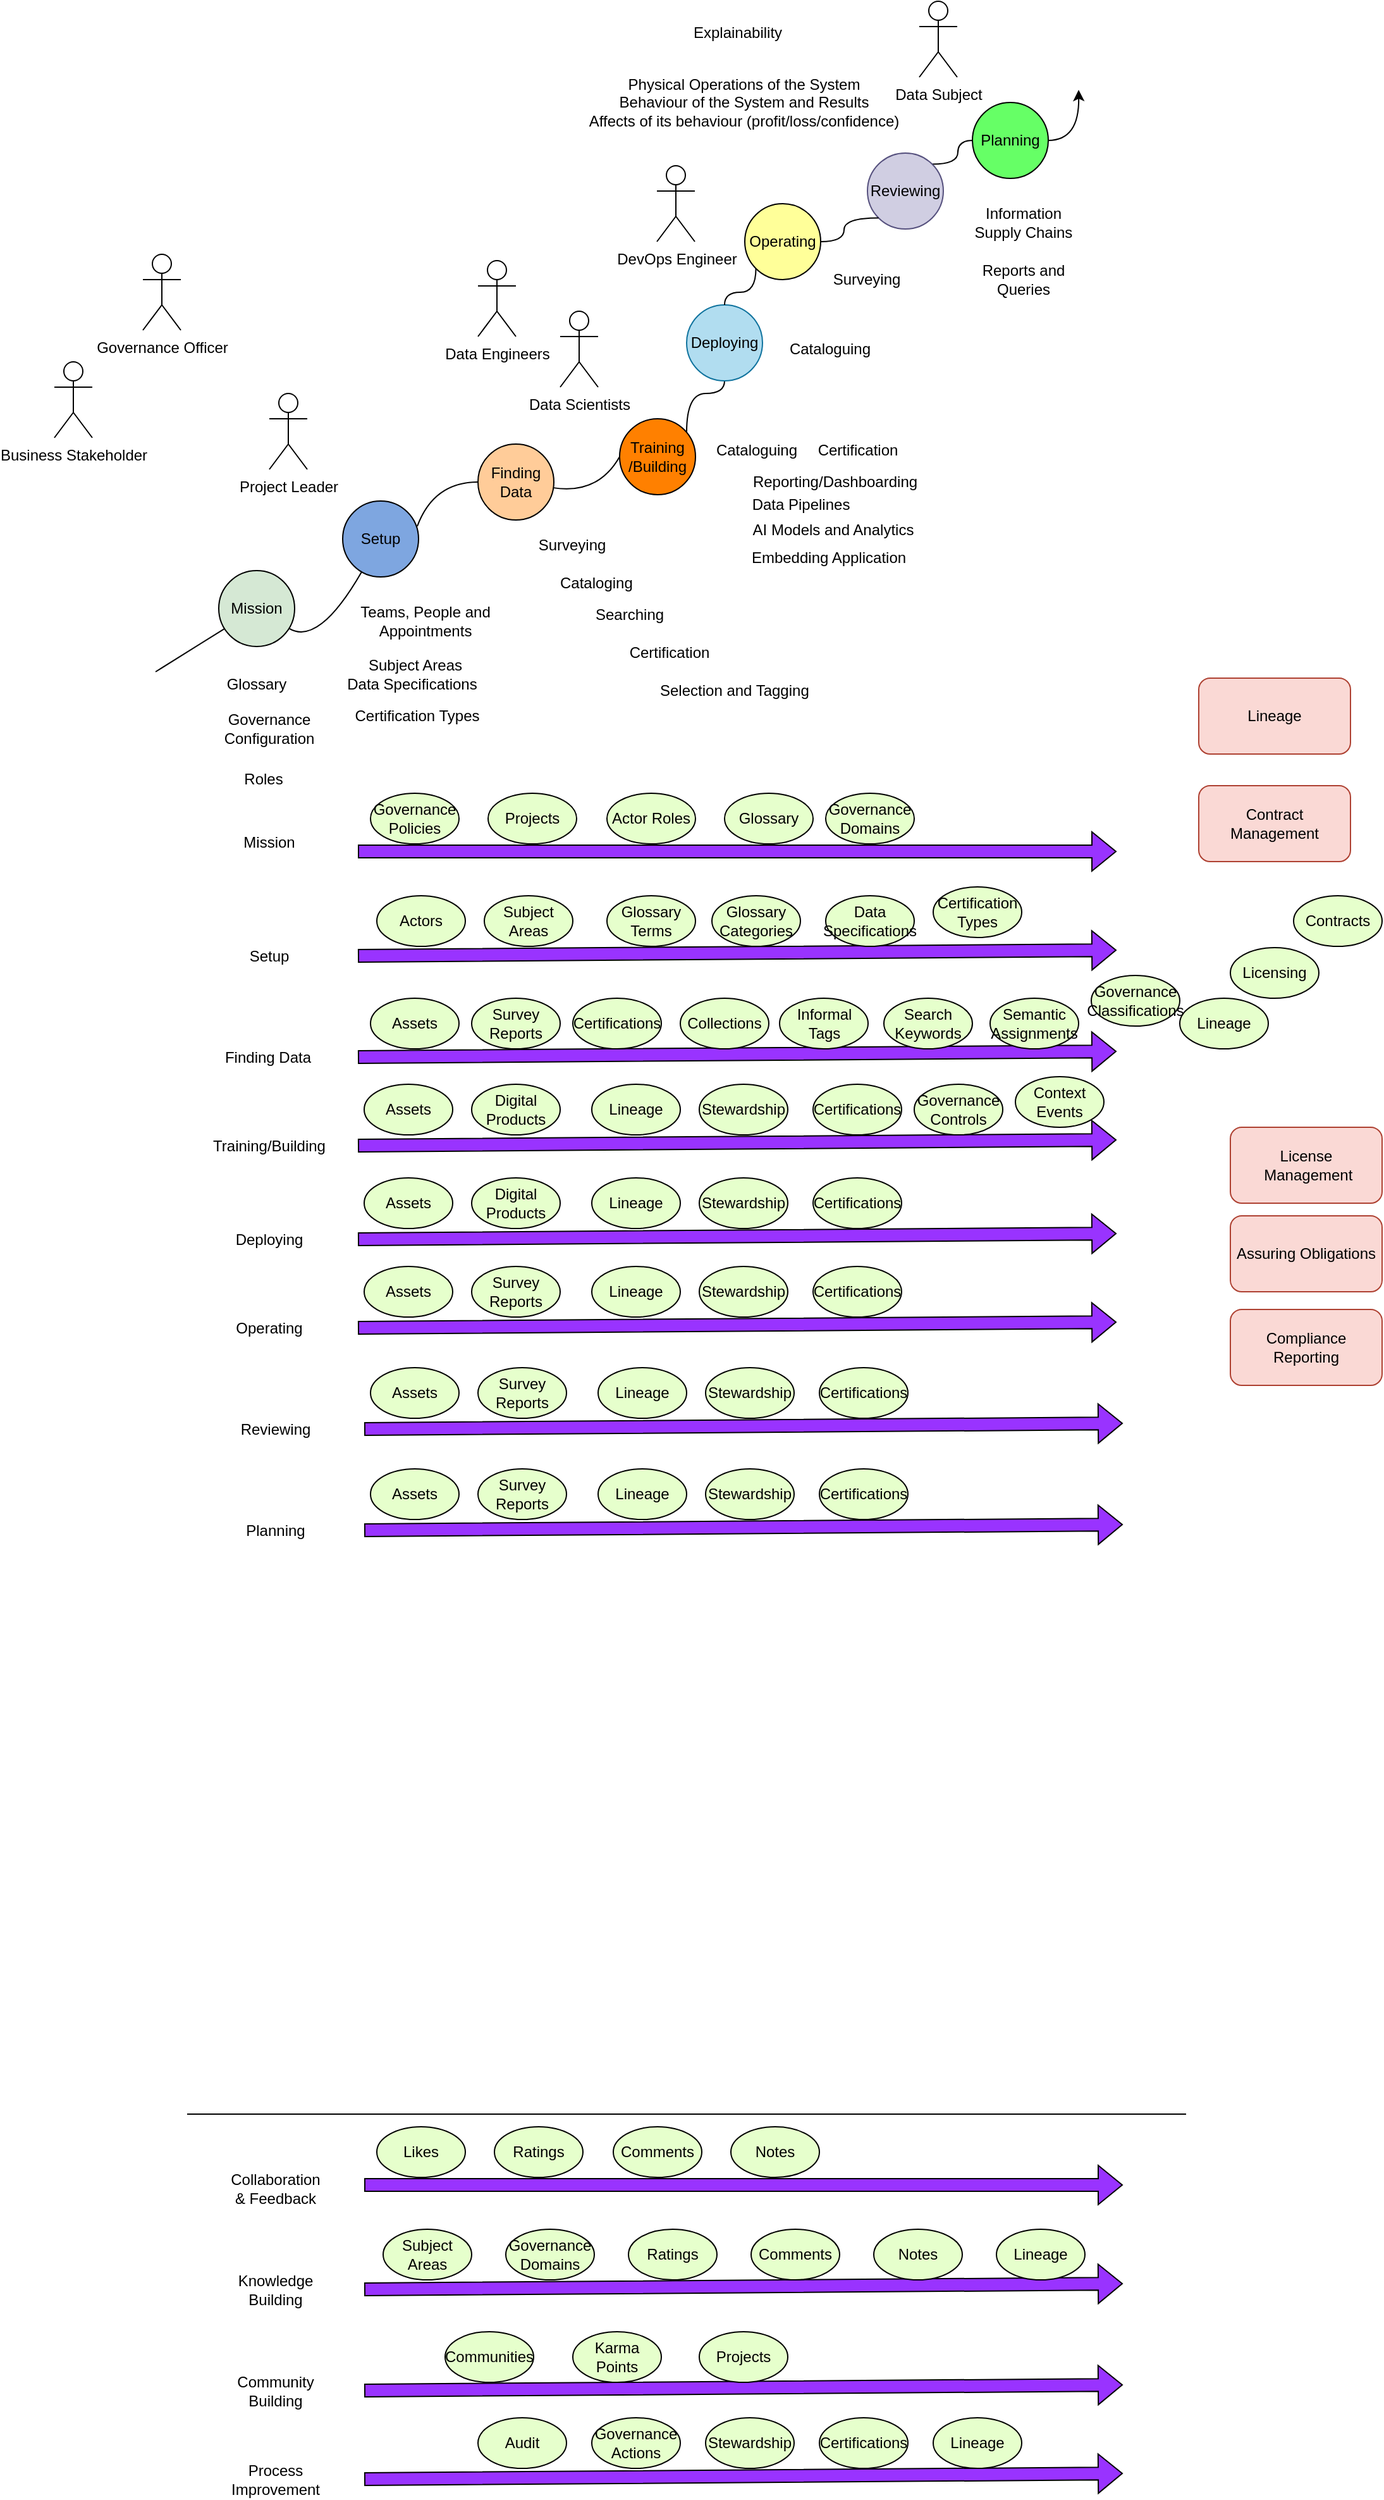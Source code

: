 <mxfile version="24.7.17">
  <diagram name="overview" id="0Nv1wILKSLE7qJswl6Ta">
    <mxGraphModel dx="1862" dy="1841" grid="1" gridSize="10" guides="1" tooltips="1" connect="1" arrows="1" fold="1" page="1" pageScale="1" pageWidth="827" pageHeight="1169" math="0" shadow="0">
      <root>
        <mxCell id="0" />
        <mxCell id="1" parent="0" />
        <mxCell id="sVqCo-_C4q77Dum0ud2K-1" value="" style="curved=1;endArrow=none;html=1;rounded=0;startArrow=none;entryX=0;entryY=0.5;entryDx=0;entryDy=0;" edge="1" parent="1" source="sVqCo-_C4q77Dum0ud2K-8" target="sVqCo-_C4q77Dum0ud2K-2">
          <mxGeometry width="50" height="50" relative="1" as="geometry">
            <mxPoint x="140" y="480" as="sourcePoint" />
            <mxPoint x="700" y="240" as="targetPoint" />
            <Array as="points">
              <mxPoint x="360" y="360" />
            </Array>
          </mxGeometry>
        </mxCell>
        <mxCell id="sVqCo-_C4q77Dum0ud2K-2" value="Training&lt;div&gt;/Building&lt;/div&gt;" style="ellipse;whiteSpace=wrap;html=1;aspect=fixed;fillColor=#FF8000;" vertex="1" parent="1">
          <mxGeometry x="377" y="300" width="60" height="60" as="geometry" />
        </mxCell>
        <mxCell id="sVqCo-_C4q77Dum0ud2K-3" value="" style="curved=1;endArrow=none;html=1;rounded=0;startArrow=none;" edge="1" parent="1" source="sVqCo-_C4q77Dum0ud2K-10" target="sVqCo-_C4q77Dum0ud2K-4">
          <mxGeometry width="50" height="50" relative="1" as="geometry">
            <mxPoint x="69" y="490" as="sourcePoint" />
            <mxPoint x="369.534" y="368.09" as="targetPoint" />
            <Array as="points">
              <mxPoint x="139" y="480" />
            </Array>
          </mxGeometry>
        </mxCell>
        <mxCell id="sVqCo-_C4q77Dum0ud2K-4" value="Setup" style="ellipse;whiteSpace=wrap;html=1;aspect=fixed;fillColor=#7EA6E0;" vertex="1" parent="1">
          <mxGeometry x="158" y="365" width="60" height="60" as="geometry" />
        </mxCell>
        <mxCell id="sVqCo-_C4q77Dum0ud2K-5" value="" style="curved=1;endArrow=none;html=1;rounded=0;startArrow=none;edgeStyle=orthogonalEdgeStyle;entryX=0.5;entryY=1;entryDx=0;entryDy=0;" edge="1" parent="1" source="sVqCo-_C4q77Dum0ud2K-2" target="sVqCo-_C4q77Dum0ud2K-61">
          <mxGeometry width="50" height="50" relative="1" as="geometry">
            <mxPoint x="430" y="300" as="sourcePoint" />
            <mxPoint x="700" y="150" as="targetPoint" />
            <Array as="points">
              <mxPoint x="430" y="280" />
            </Array>
          </mxGeometry>
        </mxCell>
        <mxCell id="sVqCo-_C4q77Dum0ud2K-6" value="Operating" style="ellipse;whiteSpace=wrap;html=1;aspect=fixed;fillColor=#FFFF99;" vertex="1" parent="1">
          <mxGeometry x="476" y="130" width="60" height="60" as="geometry" />
        </mxCell>
        <mxCell id="sVqCo-_C4q77Dum0ud2K-7" value="" style="curved=1;endArrow=none;html=1;rounded=0;startArrow=none;entryX=0;entryY=0.5;entryDx=0;entryDy=0;exitX=0.983;exitY=0.333;exitDx=0;exitDy=0;exitPerimeter=0;" edge="1" parent="1" source="sVqCo-_C4q77Dum0ud2K-4" target="sVqCo-_C4q77Dum0ud2K-8">
          <mxGeometry width="50" height="50" relative="1" as="geometry">
            <mxPoint x="208.966" y="428.573" as="sourcePoint" />
            <mxPoint x="251.841" y="399.71" as="targetPoint" />
            <Array as="points">
              <mxPoint x="230" y="350" />
            </Array>
          </mxGeometry>
        </mxCell>
        <mxCell id="sVqCo-_C4q77Dum0ud2K-8" value="Finding Data" style="ellipse;whiteSpace=wrap;html=1;aspect=fixed;fillColor=#FFCC99;" vertex="1" parent="1">
          <mxGeometry x="265" y="320" width="60" height="60" as="geometry" />
        </mxCell>
        <mxCell id="sVqCo-_C4q77Dum0ud2K-9" value="" style="curved=1;endArrow=none;html=1;rounded=0;" edge="1" parent="1" target="sVqCo-_C4q77Dum0ud2K-10">
          <mxGeometry width="50" height="50" relative="1" as="geometry">
            <mxPoint x="10" y="500" as="sourcePoint" />
            <mxPoint x="152.663" y="444.366" as="targetPoint" />
            <Array as="points" />
          </mxGeometry>
        </mxCell>
        <mxCell id="sVqCo-_C4q77Dum0ud2K-10" value="Mission" style="ellipse;whiteSpace=wrap;html=1;aspect=fixed;fillColor=#D5E8D4;" vertex="1" parent="1">
          <mxGeometry x="60" y="420" width="60" height="60" as="geometry" />
        </mxCell>
        <mxCell id="sVqCo-_C4q77Dum0ud2K-11" value="" style="curved=1;endArrow=none;html=1;rounded=0;startArrow=none;edgeStyle=orthogonalEdgeStyle;exitX=1;exitY=0;exitDx=0;exitDy=0;" edge="1" parent="1" source="sVqCo-_C4q77Dum0ud2K-56" target="sVqCo-_C4q77Dum0ud2K-13">
          <mxGeometry width="50" height="50" relative="1" as="geometry">
            <mxPoint x="487.639" y="220" as="sourcePoint" />
            <mxPoint x="700" y="150" as="targetPoint" />
            <Array as="points" />
          </mxGeometry>
        </mxCell>
        <mxCell id="sVqCo-_C4q77Dum0ud2K-12" style="edgeStyle=orthogonalEdgeStyle;curved=1;rounded=0;orthogonalLoop=1;jettySize=auto;html=1;exitX=1;exitY=0.5;exitDx=0;exitDy=0;" edge="1" parent="1" source="sVqCo-_C4q77Dum0ud2K-13">
          <mxGeometry relative="1" as="geometry">
            <mxPoint x="740" y="40" as="targetPoint" />
          </mxGeometry>
        </mxCell>
        <mxCell id="sVqCo-_C4q77Dum0ud2K-13" value="Planning" style="ellipse;whiteSpace=wrap;html=1;aspect=fixed;fillColor=#66FF66;" vertex="1" parent="1">
          <mxGeometry x="656" y="50" width="60" height="60" as="geometry" />
        </mxCell>
        <mxCell id="sVqCo-_C4q77Dum0ud2K-14" value="Governance Configuration&lt;br&gt;" style="text;html=1;strokeColor=none;fillColor=none;align=center;verticalAlign=middle;whiteSpace=wrap;rounded=0;" vertex="1" parent="1">
          <mxGeometry x="69.5" y="530" width="60" height="30" as="geometry" />
        </mxCell>
        <mxCell id="sVqCo-_C4q77Dum0ud2K-15" value="Glossary" style="text;html=1;strokeColor=none;fillColor=none;align=center;verticalAlign=middle;whiteSpace=wrap;rounded=0;" vertex="1" parent="1">
          <mxGeometry x="60" y="495" width="60" height="30" as="geometry" />
        </mxCell>
        <mxCell id="sVqCo-_C4q77Dum0ud2K-16" value="Surveying" style="text;html=1;strokeColor=none;fillColor=none;align=center;verticalAlign=middle;whiteSpace=wrap;rounded=0;" vertex="1" parent="1">
          <mxGeometry x="524" y="175" width="97" height="30" as="geometry" />
        </mxCell>
        <mxCell id="sVqCo-_C4q77Dum0ud2K-17" value="Cataloging" style="text;html=1;strokeColor=none;fillColor=none;align=left;verticalAlign=middle;whiteSpace=wrap;rounded=0;" vertex="1" parent="1">
          <mxGeometry x="328" y="415" width="60" height="30" as="geometry" />
        </mxCell>
        <mxCell id="sVqCo-_C4q77Dum0ud2K-19" value="AI Models and Analytics" style="text;html=1;strokeColor=none;fillColor=none;align=center;verticalAlign=middle;whiteSpace=wrap;rounded=0;" vertex="1" parent="1">
          <mxGeometry x="476.5" y="380" width="137.5" height="15" as="geometry" />
        </mxCell>
        <mxCell id="sVqCo-_C4q77Dum0ud2K-20" value="Reporting/Dashboarding" style="text;html=1;strokeColor=none;fillColor=none;align=center;verticalAlign=middle;whiteSpace=wrap;rounded=0;" vertex="1" parent="1">
          <mxGeometry x="470" y="335" width="155" height="30" as="geometry" />
        </mxCell>
        <mxCell id="sVqCo-_C4q77Dum0ud2K-21" value="Collaboration &amp;amp; Feedback" style="text;html=1;strokeColor=none;fillColor=none;align=center;verticalAlign=middle;whiteSpace=wrap;rounded=0;" vertex="1" parent="1">
          <mxGeometry x="75" y="1684" width="60" height="30" as="geometry" />
        </mxCell>
        <mxCell id="sVqCo-_C4q77Dum0ud2K-22" value="" style="shape=flexArrow;endArrow=classic;html=1;rounded=0;curved=1;fillColor=#9933FF;" edge="1" parent="1">
          <mxGeometry width="50" height="50" relative="1" as="geometry">
            <mxPoint x="175" y="1696" as="sourcePoint" />
            <mxPoint x="775" y="1696" as="targetPoint" />
          </mxGeometry>
        </mxCell>
        <mxCell id="sVqCo-_C4q77Dum0ud2K-23" value="Knowledge Building" style="text;html=1;strokeColor=none;fillColor=none;align=center;verticalAlign=middle;whiteSpace=wrap;rounded=0;" vertex="1" parent="1">
          <mxGeometry x="75" y="1764" width="60" height="30" as="geometry" />
        </mxCell>
        <mxCell id="sVqCo-_C4q77Dum0ud2K-24" value="" style="shape=flexArrow;endArrow=classic;html=1;rounded=0;curved=1;fillColor=#9933FF;" edge="1" parent="1">
          <mxGeometry width="50" height="50" relative="1" as="geometry">
            <mxPoint x="175" y="1778.5" as="sourcePoint" />
            <mxPoint x="775" y="1774" as="targetPoint" />
          </mxGeometry>
        </mxCell>
        <mxCell id="sVqCo-_C4q77Dum0ud2K-25" value="Community Building" style="text;html=1;strokeColor=none;fillColor=none;align=center;verticalAlign=middle;whiteSpace=wrap;rounded=0;" vertex="1" parent="1">
          <mxGeometry x="75" y="1844" width="60" height="30" as="geometry" />
        </mxCell>
        <mxCell id="sVqCo-_C4q77Dum0ud2K-26" value="" style="shape=flexArrow;endArrow=classic;html=1;rounded=0;curved=1;fillColor=#9933FF;" edge="1" parent="1">
          <mxGeometry width="50" height="50" relative="1" as="geometry">
            <mxPoint x="175" y="1858.5" as="sourcePoint" />
            <mxPoint x="775" y="1854" as="targetPoint" />
          </mxGeometry>
        </mxCell>
        <mxCell id="sVqCo-_C4q77Dum0ud2K-27" value="Process Improvement" style="text;html=1;strokeColor=none;fillColor=none;align=center;verticalAlign=middle;whiteSpace=wrap;rounded=0;" vertex="1" parent="1">
          <mxGeometry x="75" y="1914" width="60" height="30" as="geometry" />
        </mxCell>
        <mxCell id="sVqCo-_C4q77Dum0ud2K-28" value="" style="shape=flexArrow;endArrow=classic;html=1;rounded=0;curved=1;fillColor=#9933FF;" edge="1" parent="1">
          <mxGeometry width="50" height="50" relative="1" as="geometry">
            <mxPoint x="175" y="1928.5" as="sourcePoint" />
            <mxPoint x="775" y="1924" as="targetPoint" />
          </mxGeometry>
        </mxCell>
        <mxCell id="sVqCo-_C4q77Dum0ud2K-29" value="Likes" style="ellipse;whiteSpace=wrap;html=1;fillColor=#E6FFCC;" vertex="1" parent="1">
          <mxGeometry x="185" y="1650" width="70" height="40" as="geometry" />
        </mxCell>
        <mxCell id="sVqCo-_C4q77Dum0ud2K-30" value="Comments" style="ellipse;whiteSpace=wrap;html=1;fillColor=#E6FFCC;" vertex="1" parent="1">
          <mxGeometry x="372" y="1650" width="70" height="40" as="geometry" />
        </mxCell>
        <mxCell id="sVqCo-_C4q77Dum0ud2K-31" value="Communities" style="ellipse;whiteSpace=wrap;html=1;fillColor=#E6FFCC;" vertex="1" parent="1">
          <mxGeometry x="239" y="1812" width="70" height="40" as="geometry" />
        </mxCell>
        <mxCell id="sVqCo-_C4q77Dum0ud2K-32" value="Ratings" style="ellipse;whiteSpace=wrap;html=1;fillColor=#E6FFCC;" vertex="1" parent="1">
          <mxGeometry x="384" y="1731" width="70" height="40" as="geometry" />
        </mxCell>
        <mxCell id="sVqCo-_C4q77Dum0ud2K-33" value="Karma Points" style="ellipse;whiteSpace=wrap;html=1;fillColor=#E6FFCC;" vertex="1" parent="1">
          <mxGeometry x="340" y="1812" width="70" height="40" as="geometry" />
        </mxCell>
        <mxCell id="sVqCo-_C4q77Dum0ud2K-34" value="Governance Actions" style="ellipse;whiteSpace=wrap;html=1;fillColor=#E6FFCC;" vertex="1" parent="1">
          <mxGeometry x="355" y="1880" width="70" height="40" as="geometry" />
        </mxCell>
        <mxCell id="sVqCo-_C4q77Dum0ud2K-35" value="Stewardship" style="ellipse;whiteSpace=wrap;html=1;fillColor=#E6FFCC;" vertex="1" parent="1">
          <mxGeometry x="445" y="1880" width="70" height="40" as="geometry" />
        </mxCell>
        <mxCell id="sVqCo-_C4q77Dum0ud2K-36" value="Subject Areas" style="ellipse;whiteSpace=wrap;html=1;fillColor=#E6FFCC;" vertex="1" parent="1">
          <mxGeometry x="190" y="1731" width="70" height="40" as="geometry" />
        </mxCell>
        <mxCell id="sVqCo-_C4q77Dum0ud2K-37" value="Governance Domains" style="ellipse;whiteSpace=wrap;html=1;fillColor=#E6FFCC;" vertex="1" parent="1">
          <mxGeometry x="287" y="1731" width="70" height="40" as="geometry" />
        </mxCell>
        <mxCell id="sVqCo-_C4q77Dum0ud2K-38" value="Notes" style="ellipse;whiteSpace=wrap;html=1;fillColor=#E6FFCC;" vertex="1" parent="1">
          <mxGeometry x="465" y="1650" width="70" height="40" as="geometry" />
        </mxCell>
        <mxCell id="sVqCo-_C4q77Dum0ud2K-39" value="Ratings" style="ellipse;whiteSpace=wrap;html=1;fillColor=#E6FFCC;" vertex="1" parent="1">
          <mxGeometry x="278" y="1650" width="70" height="40" as="geometry" />
        </mxCell>
        <mxCell id="sVqCo-_C4q77Dum0ud2K-40" value="Certifications" style="ellipse;whiteSpace=wrap;html=1;fillColor=#E6FFCC;" vertex="1" parent="1">
          <mxGeometry x="535" y="1880" width="70" height="40" as="geometry" />
        </mxCell>
        <mxCell id="sVqCo-_C4q77Dum0ud2K-41" value="Notes" style="ellipse;whiteSpace=wrap;html=1;fillColor=#E6FFCC;" vertex="1" parent="1">
          <mxGeometry x="578" y="1731" width="70" height="40" as="geometry" />
        </mxCell>
        <mxCell id="sVqCo-_C4q77Dum0ud2K-42" value="Comments" style="ellipse;whiteSpace=wrap;html=1;fillColor=#E6FFCC;" vertex="1" parent="1">
          <mxGeometry x="481" y="1731" width="70" height="40" as="geometry" />
        </mxCell>
        <mxCell id="sVqCo-_C4q77Dum0ud2K-43" value="Lineage" style="ellipse;whiteSpace=wrap;html=1;fillColor=#E6FFCC;" vertex="1" parent="1">
          <mxGeometry x="675" y="1731" width="70" height="40" as="geometry" />
        </mxCell>
        <mxCell id="sVqCo-_C4q77Dum0ud2K-44" value="Lineage" style="ellipse;whiteSpace=wrap;html=1;fillColor=#E6FFCC;" vertex="1" parent="1">
          <mxGeometry x="625" y="1880" width="70" height="40" as="geometry" />
        </mxCell>
        <mxCell id="sVqCo-_C4q77Dum0ud2K-45" value="Audit" style="ellipse;whiteSpace=wrap;html=1;fillColor=#E6FFCC;" vertex="1" parent="1">
          <mxGeometry x="265" y="1880" width="70" height="40" as="geometry" />
        </mxCell>
        <mxCell id="sVqCo-_C4q77Dum0ud2K-46" value="Projects" style="ellipse;whiteSpace=wrap;html=1;fillColor=#E6FFCC;" vertex="1" parent="1">
          <mxGeometry x="440" y="1812" width="70" height="40" as="geometry" />
        </mxCell>
        <mxCell id="sVqCo-_C4q77Dum0ud2K-47" value="Subject Areas" style="text;html=1;strokeColor=none;fillColor=none;align=center;verticalAlign=middle;whiteSpace=wrap;rounded=0;" vertex="1" parent="1">
          <mxGeometry x="170" y="480" width="91" height="30" as="geometry" />
        </mxCell>
        <mxCell id="sVqCo-_C4q77Dum0ud2K-48" value="Data Pipelines" style="text;html=1;align=center;verticalAlign=middle;resizable=0;points=[];autosize=1;strokeColor=none;fillColor=none;" vertex="1" parent="1">
          <mxGeometry x="470" y="353" width="100" height="30" as="geometry" />
        </mxCell>
        <mxCell id="sVqCo-_C4q77Dum0ud2K-49" value="Roles" style="text;html=1;align=center;verticalAlign=middle;resizable=0;points=[];autosize=1;strokeColor=none;fillColor=none;" vertex="1" parent="1">
          <mxGeometry x="69.5" y="570" width="50" height="30" as="geometry" />
        </mxCell>
        <mxCell id="sVqCo-_C4q77Dum0ud2K-50" value="Teams, People and&lt;br&gt;Appointments" style="text;html=1;align=center;verticalAlign=middle;resizable=0;points=[];autosize=1;strokeColor=none;fillColor=none;" vertex="1" parent="1">
          <mxGeometry x="158" y="440" width="130" height="40" as="geometry" />
        </mxCell>
        <mxCell id="sVqCo-_C4q77Dum0ud2K-51" value="Selection and Tagging" style="text;html=1;align=left;verticalAlign=middle;resizable=0;points=[];autosize=1;strokeColor=none;fillColor=none;" vertex="1" parent="1">
          <mxGeometry x="407" y="500" width="140" height="30" as="geometry" />
        </mxCell>
        <mxCell id="sVqCo-_C4q77Dum0ud2K-53" value="Data Specifications" style="text;html=1;strokeColor=none;fillColor=none;align=center;verticalAlign=middle;whiteSpace=wrap;rounded=0;" vertex="1" parent="1">
          <mxGeometry x="160" y="495" width="106" height="30" as="geometry" />
        </mxCell>
        <mxCell id="sVqCo-_C4q77Dum0ud2K-54" value="Searching" style="text;html=1;strokeColor=none;fillColor=none;align=left;verticalAlign=middle;whiteSpace=wrap;rounded=0;" vertex="1" parent="1">
          <mxGeometry x="356" y="440" width="60" height="30" as="geometry" />
        </mxCell>
        <mxCell id="sVqCo-_C4q77Dum0ud2K-56" value="Reviewing" style="ellipse;whiteSpace=wrap;html=1;aspect=fixed;fillColor=#d0cee2;strokeColor=#56517e;" vertex="1" parent="1">
          <mxGeometry x="573" y="90" width="60" height="60" as="geometry" />
        </mxCell>
        <mxCell id="sVqCo-_C4q77Dum0ud2K-57" value="Information Supply Chains" style="text;html=1;strokeColor=none;fillColor=none;align=center;verticalAlign=middle;whiteSpace=wrap;rounded=0;" vertex="1" parent="1">
          <mxGeometry x="648" y="130" width="97" height="30" as="geometry" />
        </mxCell>
        <mxCell id="sVqCo-_C4q77Dum0ud2K-58" value="Certification Types" style="text;html=1;strokeColor=none;fillColor=none;align=center;verticalAlign=middle;whiteSpace=wrap;rounded=0;" vertex="1" parent="1">
          <mxGeometry x="164" y="520" width="106" height="30" as="geometry" />
        </mxCell>
        <mxCell id="sVqCo-_C4q77Dum0ud2K-59" value="Certification" style="text;html=1;align=center;verticalAlign=middle;resizable=0;points=[];autosize=1;strokeColor=none;fillColor=none;" vertex="1" parent="1">
          <mxGeometry x="371" y="470" width="90" height="30" as="geometry" />
        </mxCell>
        <mxCell id="sVqCo-_C4q77Dum0ud2K-60" value="" style="curved=1;endArrow=none;html=1;rounded=0;startArrow=none;edgeStyle=orthogonalEdgeStyle;exitX=1;exitY=0.5;exitDx=0;exitDy=0;entryX=0;entryY=1;entryDx=0;entryDy=0;" edge="1" parent="1" source="sVqCo-_C4q77Dum0ud2K-6" target="sVqCo-_C4q77Dum0ud2K-56">
          <mxGeometry width="50" height="50" relative="1" as="geometry">
            <mxPoint x="550" y="250" as="sourcePoint" />
            <mxPoint x="650" y="220" as="targetPoint" />
            <Array as="points" />
          </mxGeometry>
        </mxCell>
        <mxCell id="sVqCo-_C4q77Dum0ud2K-61" value="Deploying" style="ellipse;whiteSpace=wrap;html=1;aspect=fixed;fillColor=#b1ddf0;strokeColor=#10739e;" vertex="1" parent="1">
          <mxGeometry x="430" y="210" width="60" height="60" as="geometry" />
        </mxCell>
        <mxCell id="sVqCo-_C4q77Dum0ud2K-62" value="" style="curved=1;endArrow=none;html=1;rounded=0;startArrow=none;edgeStyle=orthogonalEdgeStyle;exitX=0.5;exitY=0;exitDx=0;exitDy=0;entryX=0;entryY=1;entryDx=0;entryDy=0;" edge="1" parent="1" source="sVqCo-_C4q77Dum0ud2K-61" target="sVqCo-_C4q77Dum0ud2K-6">
          <mxGeometry width="50" height="50" relative="1" as="geometry">
            <mxPoint x="520" y="220" as="sourcePoint" />
            <mxPoint x="580" y="191" as="targetPoint" />
            <Array as="points" />
          </mxGeometry>
        </mxCell>
        <mxCell id="sVqCo-_C4q77Dum0ud2K-64" value="Cataloguing" style="text;html=1;strokeColor=none;fillColor=none;align=center;verticalAlign=middle;whiteSpace=wrap;rounded=0;" vertex="1" parent="1">
          <mxGeometry x="495" y="230" width="97" height="30" as="geometry" />
        </mxCell>
        <mxCell id="sVqCo-_C4q77Dum0ud2K-65" value="Cataloguing" style="text;html=1;strokeColor=none;fillColor=none;align=center;verticalAlign=middle;whiteSpace=wrap;rounded=0;" vertex="1" parent="1">
          <mxGeometry x="436.5" y="310" width="97" height="30" as="geometry" />
        </mxCell>
        <mxCell id="sVqCo-_C4q77Dum0ud2K-66" value="Embedding Application" style="text;html=1;strokeColor=none;fillColor=none;align=center;verticalAlign=middle;whiteSpace=wrap;rounded=0;" vertex="1" parent="1">
          <mxGeometry x="465" y="395" width="155" height="30" as="geometry" />
        </mxCell>
        <mxCell id="sVqCo-_C4q77Dum0ud2K-68" value="Mission" style="text;html=1;strokeColor=none;fillColor=none;align=center;verticalAlign=middle;whiteSpace=wrap;rounded=0;" vertex="1" parent="1">
          <mxGeometry x="70" y="620" width="60" height="30" as="geometry" />
        </mxCell>
        <mxCell id="sVqCo-_C4q77Dum0ud2K-69" value="" style="shape=flexArrow;endArrow=classic;html=1;rounded=0;curved=1;fillColor=#9933FF;" edge="1" parent="1">
          <mxGeometry width="50" height="50" relative="1" as="geometry">
            <mxPoint x="170" y="642" as="sourcePoint" />
            <mxPoint x="770" y="642" as="targetPoint" />
          </mxGeometry>
        </mxCell>
        <mxCell id="sVqCo-_C4q77Dum0ud2K-70" value="Setup" style="text;html=1;strokeColor=none;fillColor=none;align=center;verticalAlign=middle;whiteSpace=wrap;rounded=0;" vertex="1" parent="1">
          <mxGeometry x="70" y="710" width="60" height="30" as="geometry" />
        </mxCell>
        <mxCell id="sVqCo-_C4q77Dum0ud2K-71" value="" style="shape=flexArrow;endArrow=classic;html=1;rounded=0;curved=1;fillColor=#9933FF;" edge="1" parent="1">
          <mxGeometry width="50" height="50" relative="1" as="geometry">
            <mxPoint x="170" y="724.5" as="sourcePoint" />
            <mxPoint x="770" y="720" as="targetPoint" />
          </mxGeometry>
        </mxCell>
        <mxCell id="sVqCo-_C4q77Dum0ud2K-72" value="Finding Data" style="text;html=1;strokeColor=none;fillColor=none;align=center;verticalAlign=middle;whiteSpace=wrap;rounded=0;" vertex="1" parent="1">
          <mxGeometry x="59" y="790" width="80" height="30" as="geometry" />
        </mxCell>
        <mxCell id="sVqCo-_C4q77Dum0ud2K-73" value="" style="shape=flexArrow;endArrow=classic;html=1;rounded=0;curved=1;fillColor=#9933FF;" edge="1" parent="1">
          <mxGeometry width="50" height="50" relative="1" as="geometry">
            <mxPoint x="170" y="804.5" as="sourcePoint" />
            <mxPoint x="770" y="800" as="targetPoint" />
          </mxGeometry>
        </mxCell>
        <mxCell id="sVqCo-_C4q77Dum0ud2K-74" value="Training/Building" style="text;html=1;strokeColor=none;fillColor=none;align=center;verticalAlign=middle;whiteSpace=wrap;rounded=0;" vertex="1" parent="1">
          <mxGeometry x="70" y="860" width="60" height="30" as="geometry" />
        </mxCell>
        <mxCell id="sVqCo-_C4q77Dum0ud2K-75" value="" style="shape=flexArrow;endArrow=classic;html=1;rounded=0;curved=1;fillColor=#9933FF;" edge="1" parent="1">
          <mxGeometry width="50" height="50" relative="1" as="geometry">
            <mxPoint x="170" y="874.5" as="sourcePoint" />
            <mxPoint x="770" y="870" as="targetPoint" />
          </mxGeometry>
        </mxCell>
        <mxCell id="sVqCo-_C4q77Dum0ud2K-76" value="Governance Policies" style="ellipse;whiteSpace=wrap;html=1;fillColor=#E6FFCC;" vertex="1" parent="1">
          <mxGeometry x="180" y="596" width="70" height="40" as="geometry" />
        </mxCell>
        <mxCell id="sVqCo-_C4q77Dum0ud2K-77" value="Actor Roles" style="ellipse;whiteSpace=wrap;html=1;fillColor=#E6FFCC;" vertex="1" parent="1">
          <mxGeometry x="367" y="596" width="70" height="40" as="geometry" />
        </mxCell>
        <mxCell id="sVqCo-_C4q77Dum0ud2K-78" value="Assets" style="ellipse;whiteSpace=wrap;html=1;fillColor=#E6FFCC;" vertex="1" parent="1">
          <mxGeometry x="180" y="758" width="70" height="40" as="geometry" />
        </mxCell>
        <mxCell id="sVqCo-_C4q77Dum0ud2K-79" value="Subject Areas" style="ellipse;whiteSpace=wrap;html=1;fillColor=#E6FFCC;" vertex="1" parent="1">
          <mxGeometry x="270" y="677" width="70" height="40" as="geometry" />
        </mxCell>
        <mxCell id="sVqCo-_C4q77Dum0ud2K-80" value="Survey Reports" style="ellipse;whiteSpace=wrap;html=1;fillColor=#E6FFCC;" vertex="1" parent="1">
          <mxGeometry x="260" y="758" width="70" height="40" as="geometry" />
        </mxCell>
        <mxCell id="sVqCo-_C4q77Dum0ud2K-81" value="Digital&lt;div&gt;Products&lt;/div&gt;" style="ellipse;whiteSpace=wrap;html=1;fillColor=#E6FFCC;" vertex="1" parent="1">
          <mxGeometry x="260" y="826" width="70" height="40" as="geometry" />
        </mxCell>
        <mxCell id="sVqCo-_C4q77Dum0ud2K-82" value="Stewardship" style="ellipse;whiteSpace=wrap;html=1;fillColor=#E6FFCC;" vertex="1" parent="1">
          <mxGeometry x="440" y="826" width="70" height="40" as="geometry" />
        </mxCell>
        <mxCell id="sVqCo-_C4q77Dum0ud2K-83" value="Actors" style="ellipse;whiteSpace=wrap;html=1;fillColor=#E6FFCC;" vertex="1" parent="1">
          <mxGeometry x="185" y="677" width="70" height="40" as="geometry" />
        </mxCell>
        <mxCell id="sVqCo-_C4q77Dum0ud2K-84" value="Governance Domains" style="ellipse;whiteSpace=wrap;html=1;fillColor=#E6FFCC;" vertex="1" parent="1">
          <mxGeometry x="540" y="596" width="70" height="40" as="geometry" />
        </mxCell>
        <mxCell id="sVqCo-_C4q77Dum0ud2K-85" value="Glossary" style="ellipse;whiteSpace=wrap;html=1;fillColor=#E6FFCC;" vertex="1" parent="1">
          <mxGeometry x="460" y="596" width="70" height="40" as="geometry" />
        </mxCell>
        <mxCell id="sVqCo-_C4q77Dum0ud2K-86" value="Projects" style="ellipse;whiteSpace=wrap;html=1;fillColor=#E6FFCC;" vertex="1" parent="1">
          <mxGeometry x="273" y="596" width="70" height="40" as="geometry" />
        </mxCell>
        <mxCell id="sVqCo-_C4q77Dum0ud2K-87" value="Certifications" style="ellipse;whiteSpace=wrap;html=1;fillColor=#E6FFCC;" vertex="1" parent="1">
          <mxGeometry x="530" y="826" width="70" height="40" as="geometry" />
        </mxCell>
        <mxCell id="sVqCo-_C4q77Dum0ud2K-88" value="Data Specifications" style="ellipse;whiteSpace=wrap;html=1;fillColor=#E6FFCC;" vertex="1" parent="1">
          <mxGeometry x="540" y="677" width="70" height="40" as="geometry" />
        </mxCell>
        <mxCell id="sVqCo-_C4q77Dum0ud2K-89" value="Glossary Categories" style="ellipse;whiteSpace=wrap;html=1;fillColor=#E6FFCC;" vertex="1" parent="1">
          <mxGeometry x="450" y="677" width="70" height="40" as="geometry" />
        </mxCell>
        <mxCell id="sVqCo-_C4q77Dum0ud2K-90" value="Certification Types" style="ellipse;whiteSpace=wrap;html=1;fillColor=#E6FFCC;" vertex="1" parent="1">
          <mxGeometry x="625" y="670" width="70" height="40" as="geometry" />
        </mxCell>
        <mxCell id="sVqCo-_C4q77Dum0ud2K-91" value="Lineage" style="ellipse;whiteSpace=wrap;html=1;fillColor=#E6FFCC;" vertex="1" parent="1">
          <mxGeometry x="820" y="758" width="70" height="40" as="geometry" />
        </mxCell>
        <mxCell id="sVqCo-_C4q77Dum0ud2K-92" value="Assets" style="ellipse;whiteSpace=wrap;html=1;fillColor=#E6FFCC;" vertex="1" parent="1">
          <mxGeometry x="175" y="826" width="70" height="40" as="geometry" />
        </mxCell>
        <mxCell id="sVqCo-_C4q77Dum0ud2K-93" value="Certifications" style="ellipse;whiteSpace=wrap;html=1;fillColor=#E6FFCC;" vertex="1" parent="1">
          <mxGeometry x="340" y="758" width="70" height="40" as="geometry" />
        </mxCell>
        <mxCell id="sVqCo-_C4q77Dum0ud2K-94" value="Surveying" style="text;html=1;strokeColor=none;fillColor=none;align=center;verticalAlign=middle;whiteSpace=wrap;rounded=0;" vertex="1" parent="1">
          <mxGeometry x="291" y="385" width="97" height="30" as="geometry" />
        </mxCell>
        <mxCell id="sVqCo-_C4q77Dum0ud2K-95" value="Glossary Terms" style="ellipse;whiteSpace=wrap;html=1;fillColor=#E6FFCC;" vertex="1" parent="1">
          <mxGeometry x="367" y="677" width="70" height="40" as="geometry" />
        </mxCell>
        <mxCell id="sVqCo-_C4q77Dum0ud2K-96" value="Reports and Queries" style="text;html=1;strokeColor=none;fillColor=none;align=center;verticalAlign=middle;whiteSpace=wrap;rounded=0;" vertex="1" parent="1">
          <mxGeometry x="648" y="175" width="97" height="30" as="geometry" />
        </mxCell>
        <mxCell id="sVqCo-_C4q77Dum0ud2K-97" value="Collections" style="ellipse;whiteSpace=wrap;html=1;fillColor=#E6FFCC;" vertex="1" parent="1">
          <mxGeometry x="425" y="758" width="70" height="40" as="geometry" />
        </mxCell>
        <mxCell id="sVqCo-_C4q77Dum0ud2K-98" value="Informal Tags" style="ellipse;whiteSpace=wrap;html=1;fillColor=#E6FFCC;" vertex="1" parent="1">
          <mxGeometry x="503.5" y="758" width="70" height="40" as="geometry" />
        </mxCell>
        <mxCell id="sVqCo-_C4q77Dum0ud2K-99" value="Search Keywords" style="ellipse;whiteSpace=wrap;html=1;fillColor=#E6FFCC;" vertex="1" parent="1">
          <mxGeometry x="586" y="758" width="70" height="40" as="geometry" />
        </mxCell>
        <mxCell id="sVqCo-_C4q77Dum0ud2K-100" value="Semantic Assignments" style="ellipse;whiteSpace=wrap;html=1;fillColor=#E6FFCC;" vertex="1" parent="1">
          <mxGeometry x="670" y="758" width="70" height="40" as="geometry" />
        </mxCell>
        <mxCell id="sVqCo-_C4q77Dum0ud2K-101" value="Governance Classifications" style="ellipse;whiteSpace=wrap;html=1;fillColor=#E6FFCC;" vertex="1" parent="1">
          <mxGeometry x="750" y="740" width="70" height="40" as="geometry" />
        </mxCell>
        <mxCell id="sVqCo-_C4q77Dum0ud2K-102" value="Lineage" style="ellipse;whiteSpace=wrap;html=1;fillColor=#E6FFCC;" vertex="1" parent="1">
          <mxGeometry x="355" y="826" width="70" height="40" as="geometry" />
        </mxCell>
        <mxCell id="sVqCo-_C4q77Dum0ud2K-103" value="" style="endArrow=none;html=1;rounded=0;" edge="1" parent="1">
          <mxGeometry width="50" height="50" relative="1" as="geometry">
            <mxPoint x="35" y="1640" as="sourcePoint" />
            <mxPoint x="825" y="1640" as="targetPoint" />
          </mxGeometry>
        </mxCell>
        <mxCell id="sVqCo-_C4q77Dum0ud2K-104" value="Deploying" style="text;html=1;strokeColor=none;fillColor=none;align=center;verticalAlign=middle;whiteSpace=wrap;rounded=0;" vertex="1" parent="1">
          <mxGeometry x="70" y="934" width="60" height="30" as="geometry" />
        </mxCell>
        <mxCell id="sVqCo-_C4q77Dum0ud2K-105" value="" style="shape=flexArrow;endArrow=classic;html=1;rounded=0;curved=1;fillColor=#9933FF;" edge="1" parent="1">
          <mxGeometry width="50" height="50" relative="1" as="geometry">
            <mxPoint x="170" y="948.5" as="sourcePoint" />
            <mxPoint x="770" y="944" as="targetPoint" />
          </mxGeometry>
        </mxCell>
        <mxCell id="sVqCo-_C4q77Dum0ud2K-106" value="Digital&lt;div&gt;Products&lt;/div&gt;" style="ellipse;whiteSpace=wrap;html=1;fillColor=#E6FFCC;" vertex="1" parent="1">
          <mxGeometry x="260" y="900" width="70" height="40" as="geometry" />
        </mxCell>
        <mxCell id="sVqCo-_C4q77Dum0ud2K-107" value="Stewardship" style="ellipse;whiteSpace=wrap;html=1;fillColor=#E6FFCC;" vertex="1" parent="1">
          <mxGeometry x="440" y="900" width="70" height="40" as="geometry" />
        </mxCell>
        <mxCell id="sVqCo-_C4q77Dum0ud2K-108" value="Certifications" style="ellipse;whiteSpace=wrap;html=1;fillColor=#E6FFCC;" vertex="1" parent="1">
          <mxGeometry x="530" y="900" width="70" height="40" as="geometry" />
        </mxCell>
        <mxCell id="sVqCo-_C4q77Dum0ud2K-109" value="Assets" style="ellipse;whiteSpace=wrap;html=1;fillColor=#E6FFCC;" vertex="1" parent="1">
          <mxGeometry x="175" y="900" width="70" height="40" as="geometry" />
        </mxCell>
        <mxCell id="sVqCo-_C4q77Dum0ud2K-110" value="Lineage" style="ellipse;whiteSpace=wrap;html=1;fillColor=#E6FFCC;" vertex="1" parent="1">
          <mxGeometry x="355" y="900" width="70" height="40" as="geometry" />
        </mxCell>
        <mxCell id="sVqCo-_C4q77Dum0ud2K-111" value="Operating" style="text;html=1;strokeColor=none;fillColor=none;align=center;verticalAlign=middle;whiteSpace=wrap;rounded=0;" vertex="1" parent="1">
          <mxGeometry x="70" y="1004" width="60" height="30" as="geometry" />
        </mxCell>
        <mxCell id="sVqCo-_C4q77Dum0ud2K-112" value="" style="shape=flexArrow;endArrow=classic;html=1;rounded=0;curved=1;fillColor=#9933FF;" edge="1" parent="1">
          <mxGeometry width="50" height="50" relative="1" as="geometry">
            <mxPoint x="170" y="1018.5" as="sourcePoint" />
            <mxPoint x="770" y="1014" as="targetPoint" />
          </mxGeometry>
        </mxCell>
        <mxCell id="sVqCo-_C4q77Dum0ud2K-114" value="Stewardship" style="ellipse;whiteSpace=wrap;html=1;fillColor=#E6FFCC;" vertex="1" parent="1">
          <mxGeometry x="440" y="970" width="70" height="40" as="geometry" />
        </mxCell>
        <mxCell id="sVqCo-_C4q77Dum0ud2K-115" value="Certifications" style="ellipse;whiteSpace=wrap;html=1;fillColor=#E6FFCC;" vertex="1" parent="1">
          <mxGeometry x="530" y="970" width="70" height="40" as="geometry" />
        </mxCell>
        <mxCell id="sVqCo-_C4q77Dum0ud2K-116" value="Assets" style="ellipse;whiteSpace=wrap;html=1;fillColor=#E6FFCC;" vertex="1" parent="1">
          <mxGeometry x="175" y="970" width="70" height="40" as="geometry" />
        </mxCell>
        <mxCell id="sVqCo-_C4q77Dum0ud2K-117" value="Lineage" style="ellipse;whiteSpace=wrap;html=1;fillColor=#E6FFCC;" vertex="1" parent="1">
          <mxGeometry x="355" y="970" width="70" height="40" as="geometry" />
        </mxCell>
        <mxCell id="sVqCo-_C4q77Dum0ud2K-118" value="Governance Controls" style="ellipse;whiteSpace=wrap;html=1;fillColor=#E6FFCC;" vertex="1" parent="1">
          <mxGeometry x="610" y="826" width="70" height="40" as="geometry" />
        </mxCell>
        <mxCell id="sVqCo-_C4q77Dum0ud2K-119" value="Survey Reports" style="ellipse;whiteSpace=wrap;html=1;fillColor=#E6FFCC;" vertex="1" parent="1">
          <mxGeometry x="260" y="970" width="70" height="40" as="geometry" />
        </mxCell>
        <mxCell id="sVqCo-_C4q77Dum0ud2K-120" value="Reviewing" style="text;html=1;strokeColor=none;fillColor=none;align=center;verticalAlign=middle;whiteSpace=wrap;rounded=0;" vertex="1" parent="1">
          <mxGeometry x="75" y="1084" width="60" height="30" as="geometry" />
        </mxCell>
        <mxCell id="sVqCo-_C4q77Dum0ud2K-121" value="" style="shape=flexArrow;endArrow=classic;html=1;rounded=0;curved=1;fillColor=#9933FF;" edge="1" parent="1">
          <mxGeometry width="50" height="50" relative="1" as="geometry">
            <mxPoint x="175" y="1098.5" as="sourcePoint" />
            <mxPoint x="775" y="1094" as="targetPoint" />
          </mxGeometry>
        </mxCell>
        <mxCell id="sVqCo-_C4q77Dum0ud2K-122" value="Stewardship" style="ellipse;whiteSpace=wrap;html=1;fillColor=#E6FFCC;" vertex="1" parent="1">
          <mxGeometry x="445" y="1050" width="70" height="40" as="geometry" />
        </mxCell>
        <mxCell id="sVqCo-_C4q77Dum0ud2K-123" value="Certifications" style="ellipse;whiteSpace=wrap;html=1;fillColor=#E6FFCC;" vertex="1" parent="1">
          <mxGeometry x="535" y="1050" width="70" height="40" as="geometry" />
        </mxCell>
        <mxCell id="sVqCo-_C4q77Dum0ud2K-124" value="Assets" style="ellipse;whiteSpace=wrap;html=1;fillColor=#E6FFCC;" vertex="1" parent="1">
          <mxGeometry x="180" y="1050" width="70" height="40" as="geometry" />
        </mxCell>
        <mxCell id="sVqCo-_C4q77Dum0ud2K-125" value="Lineage" style="ellipse;whiteSpace=wrap;html=1;fillColor=#E6FFCC;" vertex="1" parent="1">
          <mxGeometry x="360" y="1050" width="70" height="40" as="geometry" />
        </mxCell>
        <mxCell id="sVqCo-_C4q77Dum0ud2K-126" value="Survey Reports" style="ellipse;whiteSpace=wrap;html=1;fillColor=#E6FFCC;" vertex="1" parent="1">
          <mxGeometry x="265" y="1050" width="70" height="40" as="geometry" />
        </mxCell>
        <mxCell id="sVqCo-_C4q77Dum0ud2K-127" value="Planning" style="text;html=1;strokeColor=none;fillColor=none;align=center;verticalAlign=middle;whiteSpace=wrap;rounded=0;" vertex="1" parent="1">
          <mxGeometry x="75" y="1164" width="60" height="30" as="geometry" />
        </mxCell>
        <mxCell id="sVqCo-_C4q77Dum0ud2K-128" value="" style="shape=flexArrow;endArrow=classic;html=1;rounded=0;curved=1;fillColor=#9933FF;" edge="1" parent="1">
          <mxGeometry width="50" height="50" relative="1" as="geometry">
            <mxPoint x="175" y="1178.5" as="sourcePoint" />
            <mxPoint x="775" y="1174" as="targetPoint" />
          </mxGeometry>
        </mxCell>
        <mxCell id="sVqCo-_C4q77Dum0ud2K-129" value="Stewardship" style="ellipse;whiteSpace=wrap;html=1;fillColor=#E6FFCC;" vertex="1" parent="1">
          <mxGeometry x="445" y="1130" width="70" height="40" as="geometry" />
        </mxCell>
        <mxCell id="sVqCo-_C4q77Dum0ud2K-130" value="Certifications" style="ellipse;whiteSpace=wrap;html=1;fillColor=#E6FFCC;" vertex="1" parent="1">
          <mxGeometry x="535" y="1130" width="70" height="40" as="geometry" />
        </mxCell>
        <mxCell id="sVqCo-_C4q77Dum0ud2K-131" value="Assets" style="ellipse;whiteSpace=wrap;html=1;fillColor=#E6FFCC;" vertex="1" parent="1">
          <mxGeometry x="180" y="1130" width="70" height="40" as="geometry" />
        </mxCell>
        <mxCell id="sVqCo-_C4q77Dum0ud2K-132" value="Lineage" style="ellipse;whiteSpace=wrap;html=1;fillColor=#E6FFCC;" vertex="1" parent="1">
          <mxGeometry x="360" y="1130" width="70" height="40" as="geometry" />
        </mxCell>
        <mxCell id="sVqCo-_C4q77Dum0ud2K-133" value="Survey Reports" style="ellipse;whiteSpace=wrap;html=1;fillColor=#E6FFCC;" vertex="1" parent="1">
          <mxGeometry x="265" y="1130" width="70" height="40" as="geometry" />
        </mxCell>
        <mxCell id="sVqCo-_C4q77Dum0ud2K-134" value="Governance Officer" style="shape=umlActor;verticalLabelPosition=bottom;verticalAlign=top;html=1;outlineConnect=0;" vertex="1" parent="1">
          <mxGeometry y="170" width="30" height="60" as="geometry" />
        </mxCell>
        <mxCell id="sVqCo-_C4q77Dum0ud2K-135" value="Business Stakeholder" style="shape=umlActor;verticalLabelPosition=bottom;verticalAlign=top;html=1;outlineConnect=0;" vertex="1" parent="1">
          <mxGeometry x="-70" y="255" width="30" height="60" as="geometry" />
        </mxCell>
        <mxCell id="sVqCo-_C4q77Dum0ud2K-136" value="Project Leader" style="shape=umlActor;verticalLabelPosition=bottom;verticalAlign=top;html=1;outlineConnect=0;" vertex="1" parent="1">
          <mxGeometry x="100" y="280" width="30" height="60" as="geometry" />
        </mxCell>
        <mxCell id="sVqCo-_C4q77Dum0ud2K-137" value="Data Engineers" style="shape=umlActor;verticalLabelPosition=bottom;verticalAlign=top;html=1;outlineConnect=0;" vertex="1" parent="1">
          <mxGeometry x="265" y="175" width="30" height="60" as="geometry" />
        </mxCell>
        <mxCell id="sVqCo-_C4q77Dum0ud2K-138" value="Data Scientists" style="shape=umlActor;verticalLabelPosition=bottom;verticalAlign=top;html=1;outlineConnect=0;" vertex="1" parent="1">
          <mxGeometry x="330" y="215" width="30" height="60" as="geometry" />
        </mxCell>
        <mxCell id="sVqCo-_C4q77Dum0ud2K-139" value="DevOps Engineer" style="shape=umlActor;verticalLabelPosition=bottom;verticalAlign=top;html=1;outlineConnect=0;" vertex="1" parent="1">
          <mxGeometry x="406.5" y="100" width="30" height="60" as="geometry" />
        </mxCell>
        <mxCell id="sVqCo-_C4q77Dum0ud2K-140" value="Data Subject" style="shape=umlActor;verticalLabelPosition=bottom;verticalAlign=top;html=1;outlineConnect=0;" vertex="1" parent="1">
          <mxGeometry x="614" y="-30" width="30" height="60" as="geometry" />
        </mxCell>
        <mxCell id="sVqCo-_C4q77Dum0ud2K-142" value="Certification" style="text;html=1;strokeColor=none;fillColor=none;align=center;verticalAlign=middle;whiteSpace=wrap;rounded=0;" vertex="1" parent="1">
          <mxGeometry x="517" y="310" width="97" height="30" as="geometry" />
        </mxCell>
        <mxCell id="sVqCo-_C4q77Dum0ud2K-143" value="Physical Operations of the System&lt;div&gt;Behaviour of the System and Results&lt;/div&gt;&lt;div&gt;Affects of its behaviour (profit/loss/confidence)&lt;/div&gt;" style="text;html=1;align=center;verticalAlign=middle;resizable=0;points=[];autosize=1;strokeColor=none;fillColor=none;" vertex="1" parent="1">
          <mxGeometry x="340" y="20" width="270" height="60" as="geometry" />
        </mxCell>
        <mxCell id="sVqCo-_C4q77Dum0ud2K-144" value="Explainability" style="text;html=1;align=center;verticalAlign=middle;resizable=0;points=[];autosize=1;strokeColor=none;fillColor=none;" vertex="1" parent="1">
          <mxGeometry x="425" y="-20" width="90" height="30" as="geometry" />
        </mxCell>
        <mxCell id="sVqCo-_C4q77Dum0ud2K-145" value="Context Events" style="ellipse;whiteSpace=wrap;html=1;fillColor=#E6FFCC;" vertex="1" parent="1">
          <mxGeometry x="690" y="820" width="70" height="40" as="geometry" />
        </mxCell>
        <mxCell id="sVqCo-_C4q77Dum0ud2K-146" value="Licensing" style="ellipse;whiteSpace=wrap;html=1;fillColor=#E6FFCC;" vertex="1" parent="1">
          <mxGeometry x="860" y="718" width="70" height="40" as="geometry" />
        </mxCell>
        <mxCell id="sVqCo-_C4q77Dum0ud2K-147" value="Contracts" style="ellipse;whiteSpace=wrap;html=1;fillColor=#E6FFCC;" vertex="1" parent="1">
          <mxGeometry x="910" y="677" width="70" height="40" as="geometry" />
        </mxCell>
        <mxCell id="sVqCo-_C4q77Dum0ud2K-148" value="Contract Management" style="rounded=1;whiteSpace=wrap;html=1;fillColor=#fad9d5;strokeColor=#ae4132;" vertex="1" parent="1">
          <mxGeometry x="835" y="590" width="120" height="60" as="geometry" />
        </mxCell>
        <mxCell id="sVqCo-_C4q77Dum0ud2K-149" value="License&lt;div&gt;&amp;nbsp;Management&lt;/div&gt;" style="rounded=1;whiteSpace=wrap;html=1;fillColor=#fad9d5;strokeColor=#ae4132;" vertex="1" parent="1">
          <mxGeometry x="860" y="860" width="120" height="60" as="geometry" />
        </mxCell>
        <mxCell id="sVqCo-_C4q77Dum0ud2K-150" value="Assuring Obligations" style="rounded=1;whiteSpace=wrap;html=1;fillColor=#fad9d5;strokeColor=#ae4132;" vertex="1" parent="1">
          <mxGeometry x="860" y="930" width="120" height="60" as="geometry" />
        </mxCell>
        <mxCell id="sVqCo-_C4q77Dum0ud2K-151" value="Compliance Reporting" style="rounded=1;whiteSpace=wrap;html=1;fillColor=#fad9d5;strokeColor=#ae4132;" vertex="1" parent="1">
          <mxGeometry x="860" y="1004" width="120" height="60" as="geometry" />
        </mxCell>
        <mxCell id="sVqCo-_C4q77Dum0ud2K-152" value="Lineage" style="rounded=1;whiteSpace=wrap;html=1;fillColor=#fad9d5;strokeColor=#ae4132;" vertex="1" parent="1">
          <mxGeometry x="835" y="505" width="120" height="60" as="geometry" />
        </mxCell>
      </root>
    </mxGraphModel>
  </diagram>
</mxfile>
